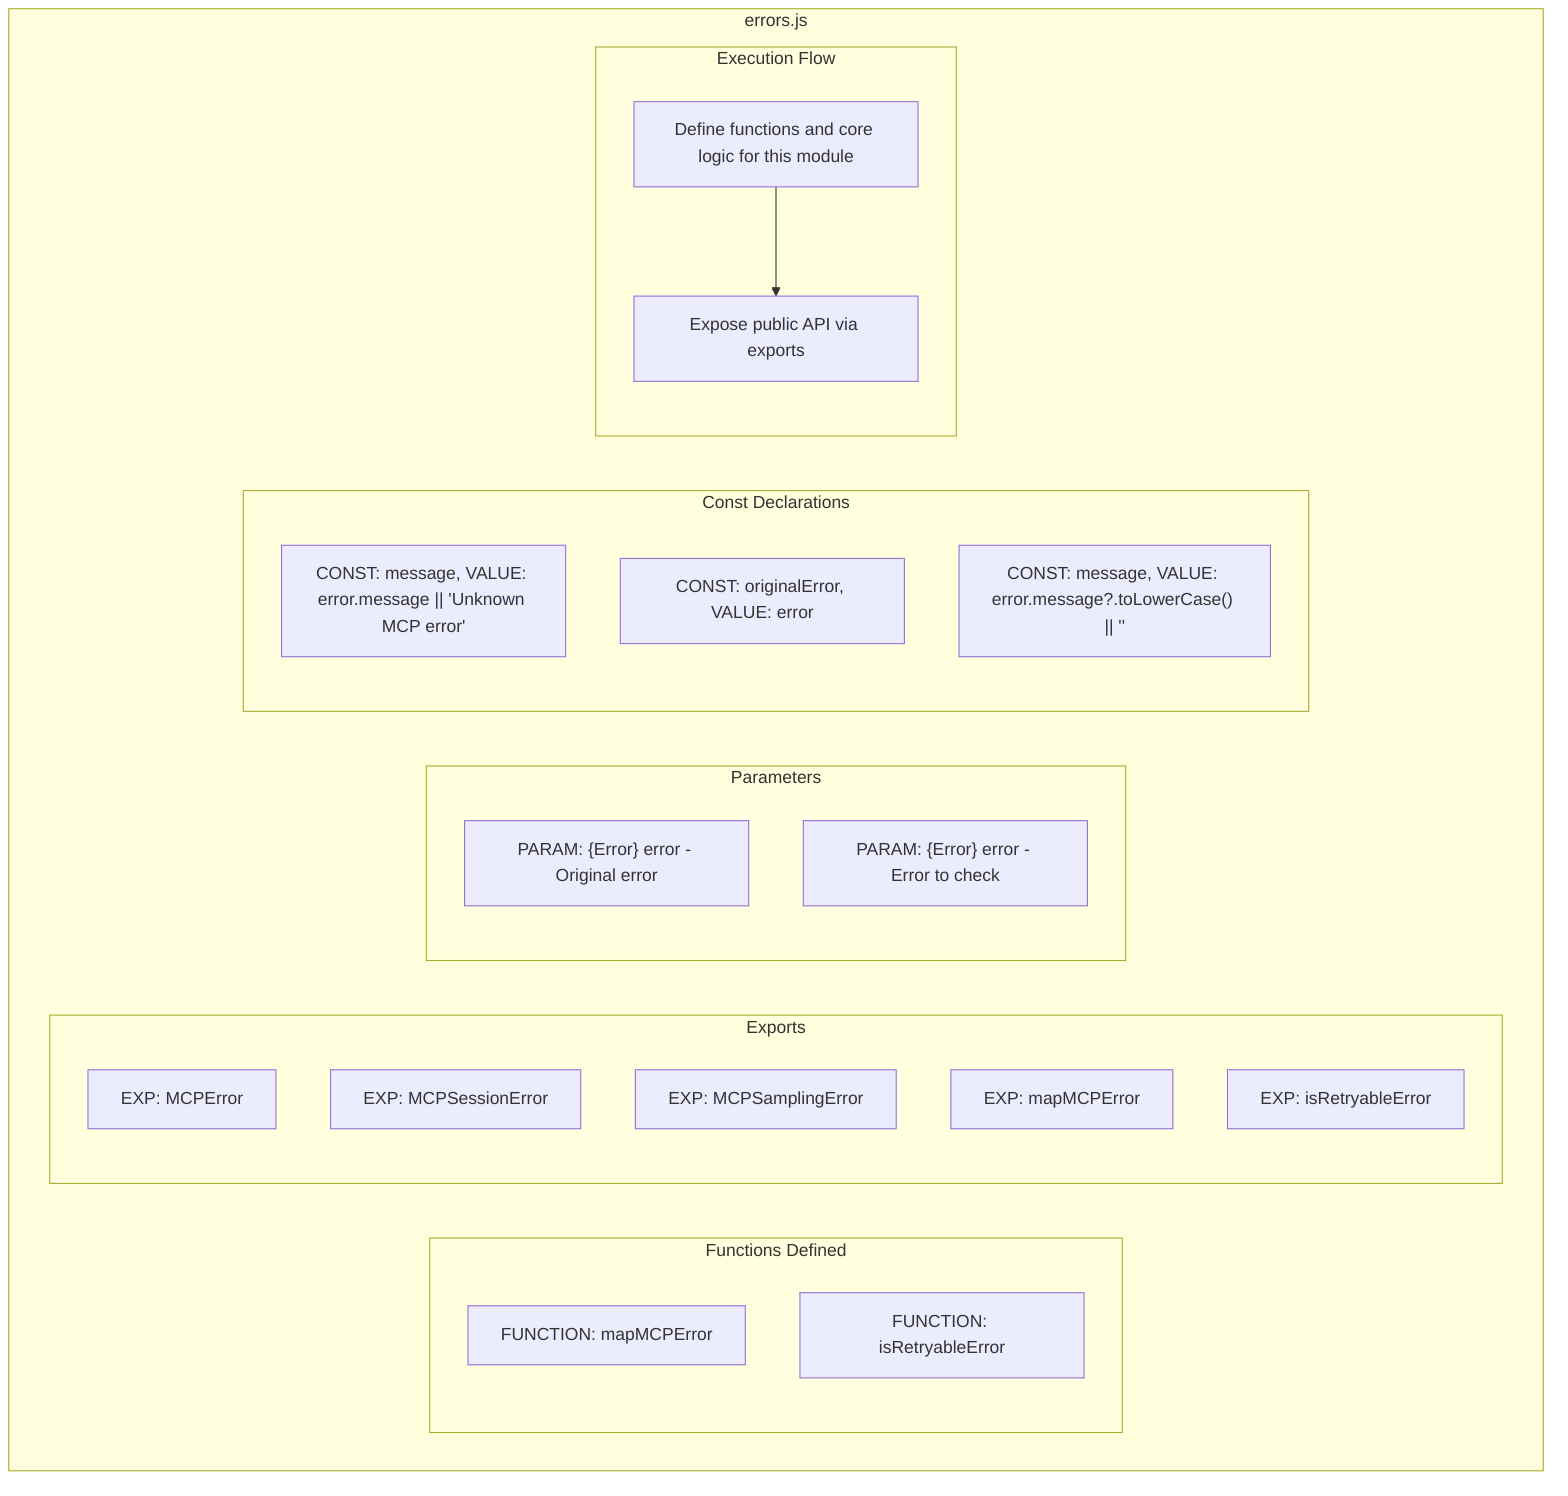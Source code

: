 flowchart TB
    subgraph FunctionsDefined["Functions Defined"]
        FU1["FUNCTION: mapMCPError"]
        FU2["FUNCTION: isRetryableError"]
    end
    subgraph Exports["Exports"]
        E1["EXP: MCPError"]
        E2["EXP: MCPSessionError"]
        E3["EXP: MCPSamplingError"]
        E4["EXP: mapMCPError"]
        E5["EXP: isRetryableError"]
    end
    subgraph Parameters["Parameters"]
        P1["PARAM: {Error} error - Original error"]
        P2["PARAM: {Error} error - Error to check"]
    end
    subgraph Constants["Const Declarations"]
        C1["CONST: message, VALUE: error.message || 'Unknown MCP error'"]
        C2["CONST: originalError, VALUE: error"]
        C3["CONST: message, VALUE: error.message?.toLowerCase() || ''"]
    end
    subgraph ExecutionFlow["Execution Flow"]
        FL1["Define functions and core logic for this module"]
        FL2["Expose public API via exports"]
    end
    subgraph FileName["errors.js"]
        FunctionsDefined
        Exports
        Parameters
        Constants
        ExecutionFlow
    end
    FL1 --> FL2